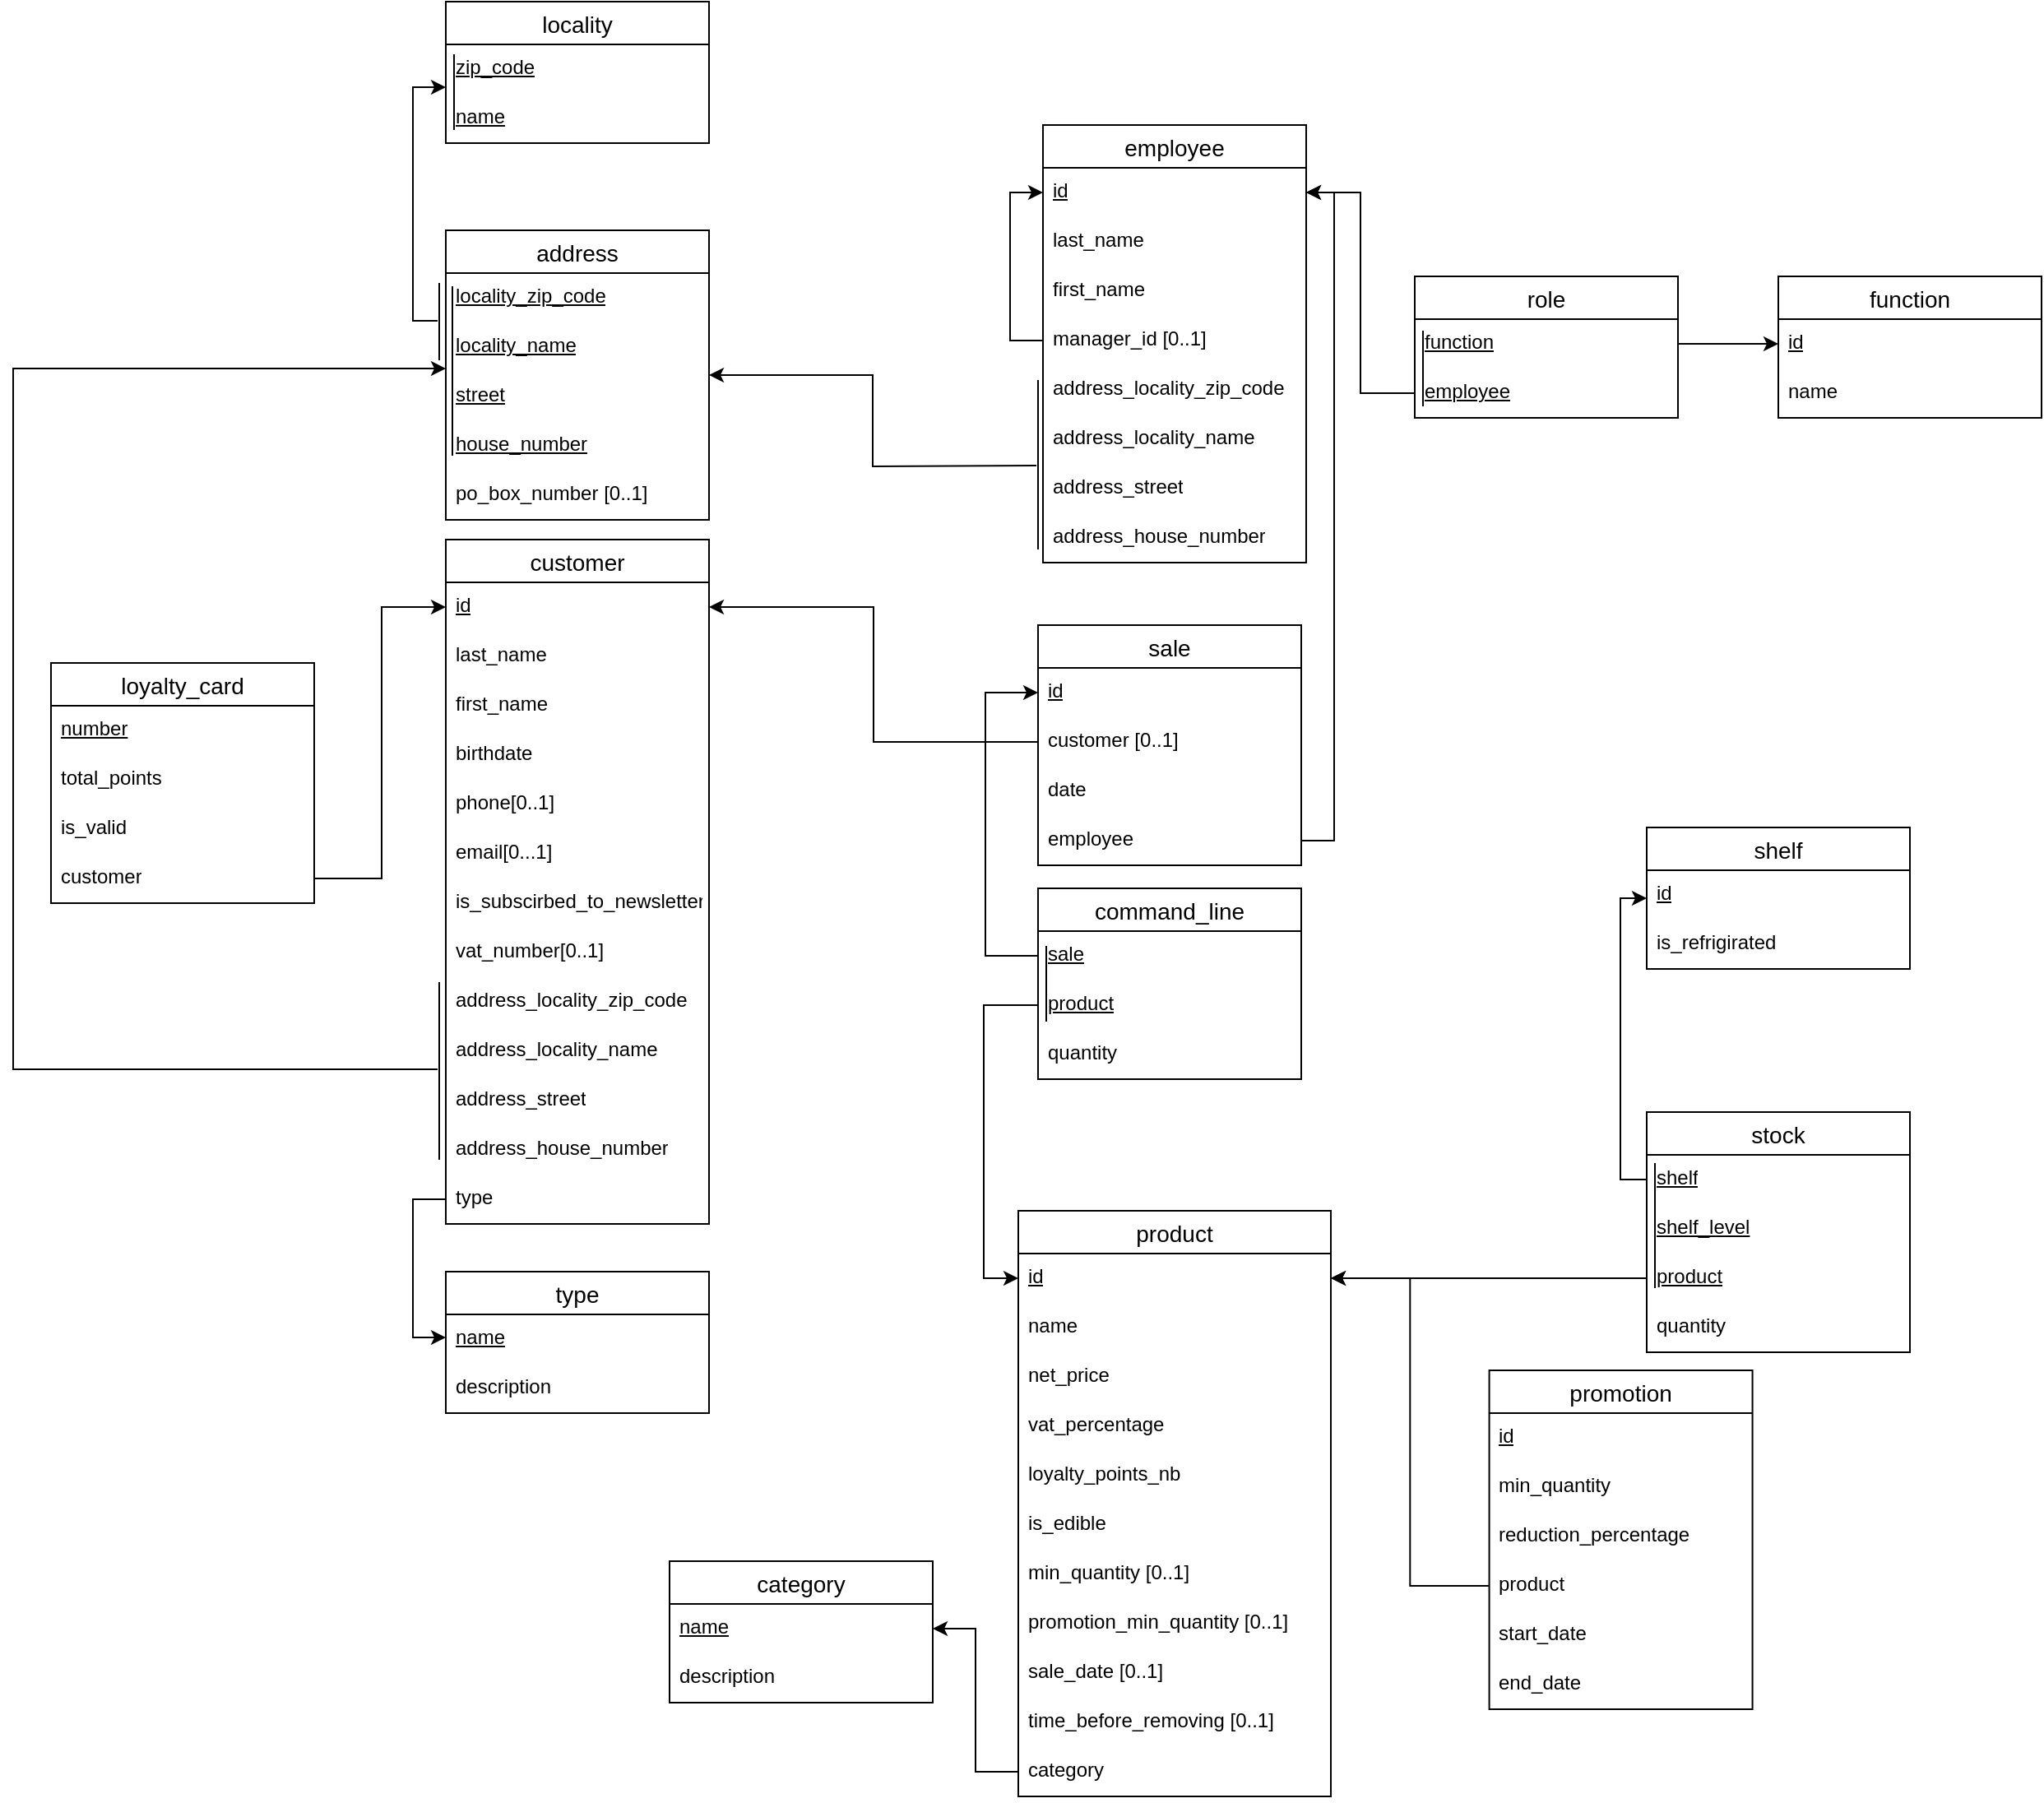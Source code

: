 <mxfile version="22.1.22" type="embed">
  <diagram name="Page-1" id="VmEbvkP-QN8DwU61iT8K">
    <mxGraphModel dx="3982" dy="1072" grid="0" gridSize="10" guides="1" tooltips="1" connect="1" arrows="1" fold="1" page="1" pageScale="1" pageWidth="827" pageHeight="1169" math="0" shadow="0">
      <root>
        <mxCell id="0" />
        <mxCell id="1" parent="0" />
        <mxCell id="N-J-DAa_A-AP2fqu147I-2" value="employee" style="swimlane;fontStyle=0;childLayout=stackLayout;horizontal=1;startSize=26;horizontalStack=0;resizeParent=1;resizeParentMax=0;resizeLast=0;collapsible=1;marginBottom=0;align=center;fontSize=14;" parent="1" vertex="1">
          <mxGeometry x="-627" y="135" width="160" height="266" as="geometry" />
        </mxCell>
        <mxCell id="N-J-DAa_A-AP2fqu147I-3" value="&lt;u&gt;id&lt;/u&gt;" style="text;strokeColor=none;fillColor=none;spacingLeft=4;spacingRight=4;overflow=hidden;rotatable=0;points=[[0,0.5],[1,0.5]];portConstraint=eastwest;fontSize=12;whiteSpace=wrap;html=1;" parent="N-J-DAa_A-AP2fqu147I-2" vertex="1">
          <mxGeometry y="26" width="160" height="30" as="geometry" />
        </mxCell>
        <mxCell id="N-J-DAa_A-AP2fqu147I-4" value="last_name" style="text;strokeColor=none;fillColor=none;spacingLeft=4;spacingRight=4;overflow=hidden;rotatable=0;points=[[0,0.5],[1,0.5]];portConstraint=eastwest;fontSize=12;whiteSpace=wrap;html=1;" parent="N-J-DAa_A-AP2fqu147I-2" vertex="1">
          <mxGeometry y="56" width="160" height="30" as="geometry" />
        </mxCell>
        <mxCell id="N-J-DAa_A-AP2fqu147I-5" value="first_name" style="text;strokeColor=none;fillColor=none;spacingLeft=4;spacingRight=4;overflow=hidden;rotatable=0;points=[[0,0.5],[1,0.5]];portConstraint=eastwest;fontSize=12;whiteSpace=wrap;html=1;" parent="N-J-DAa_A-AP2fqu147I-2" vertex="1">
          <mxGeometry y="86" width="160" height="30" as="geometry" />
        </mxCell>
        <mxCell id="N-J-DAa_A-AP2fqu147I-118" style="edgeStyle=orthogonalEdgeStyle;rounded=0;orthogonalLoop=1;jettySize=auto;html=1;" parent="N-J-DAa_A-AP2fqu147I-2" source="N-J-DAa_A-AP2fqu147I-116" target="N-J-DAa_A-AP2fqu147I-3" edge="1">
          <mxGeometry relative="1" as="geometry">
            <Array as="points">
              <mxPoint x="-20" y="131" />
              <mxPoint x="-20" y="41" />
            </Array>
          </mxGeometry>
        </mxCell>
        <mxCell id="N-J-DAa_A-AP2fqu147I-116" value="manager_id [0..1]" style="text;strokeColor=none;fillColor=none;spacingLeft=4;spacingRight=4;overflow=hidden;rotatable=0;points=[[0,0.5],[1,0.5]];portConstraint=eastwest;fontSize=12;whiteSpace=wrap;html=1;" parent="N-J-DAa_A-AP2fqu147I-2" vertex="1">
          <mxGeometry y="116" width="160" height="30" as="geometry" />
        </mxCell>
        <mxCell id="N-J-DAa_A-AP2fqu147I-119" value="address_locality_zip_code" style="text;strokeColor=none;fillColor=none;spacingLeft=4;spacingRight=4;overflow=hidden;rotatable=0;points=[[0,0.5],[1,0.5]];portConstraint=eastwest;fontSize=12;whiteSpace=wrap;html=1;" parent="N-J-DAa_A-AP2fqu147I-2" vertex="1">
          <mxGeometry y="146" width="160" height="30" as="geometry" />
        </mxCell>
        <mxCell id="gvnIEQPBdhFBNc5URnqO-1" value="address_locality_name" style="text;strokeColor=none;fillColor=none;spacingLeft=4;spacingRight=4;overflow=hidden;rotatable=0;points=[[0,0.5],[1,0.5]];portConstraint=eastwest;fontSize=12;whiteSpace=wrap;html=1;" parent="N-J-DAa_A-AP2fqu147I-2" vertex="1">
          <mxGeometry y="176" width="160" height="30" as="geometry" />
        </mxCell>
        <mxCell id="gvnIEQPBdhFBNc5URnqO-2" value="address_street" style="text;strokeColor=none;fillColor=none;spacingLeft=4;spacingRight=4;overflow=hidden;rotatable=0;points=[[0,0.5],[1,0.5]];portConstraint=eastwest;fontSize=12;whiteSpace=wrap;html=1;" parent="N-J-DAa_A-AP2fqu147I-2" vertex="1">
          <mxGeometry y="206" width="160" height="30" as="geometry" />
        </mxCell>
        <mxCell id="gvnIEQPBdhFBNc5URnqO-3" value="address_house_number" style="text;strokeColor=none;fillColor=none;spacingLeft=4;spacingRight=4;overflow=hidden;rotatable=0;points=[[0,0.5],[1,0.5]];portConstraint=eastwest;fontSize=12;whiteSpace=wrap;html=1;" parent="N-J-DAa_A-AP2fqu147I-2" vertex="1">
          <mxGeometry y="236" width="160" height="30" as="geometry" />
        </mxCell>
        <mxCell id="N-J-DAa_A-AP2fqu147I-10" value="address" style="swimlane;fontStyle=0;childLayout=stackLayout;horizontal=1;startSize=26;horizontalStack=0;resizeParent=1;resizeParentMax=0;resizeLast=0;collapsible=1;marginBottom=0;align=center;fontSize=14;" parent="1" vertex="1">
          <mxGeometry x="-990" y="199" width="160" height="176" as="geometry" />
        </mxCell>
        <mxCell id="N-J-DAa_A-AP2fqu147I-11" value="locality_zip_code" style="text;strokeColor=none;fillColor=none;spacingLeft=4;spacingRight=4;overflow=hidden;rotatable=0;points=[[0,0.5],[1,0.5]];portConstraint=eastwest;fontSize=12;whiteSpace=wrap;html=1;fontStyle=4" parent="N-J-DAa_A-AP2fqu147I-10" vertex="1">
          <mxGeometry y="26" width="160" height="30" as="geometry" />
        </mxCell>
        <mxCell id="r1AP5iNDCpU7fxPsClT5-1" value="locality_name" style="text;strokeColor=none;fillColor=none;spacingLeft=4;spacingRight=4;overflow=hidden;rotatable=0;points=[[0,0.5],[1,0.5]];portConstraint=eastwest;fontSize=12;whiteSpace=wrap;html=1;fontStyle=4" parent="N-J-DAa_A-AP2fqu147I-10" vertex="1">
          <mxGeometry y="56" width="160" height="30" as="geometry" />
        </mxCell>
        <mxCell id="N-J-DAa_A-AP2fqu147I-86" value="street" style="text;strokeColor=none;fillColor=none;spacingLeft=4;spacingRight=4;overflow=hidden;rotatable=0;points=[[0,0.5],[1,0.5]];portConstraint=eastwest;fontSize=12;whiteSpace=wrap;html=1;fontStyle=4" parent="N-J-DAa_A-AP2fqu147I-10" vertex="1">
          <mxGeometry y="86" width="160" height="30" as="geometry" />
        </mxCell>
        <mxCell id="N-J-DAa_A-AP2fqu147I-88" value="" style="endArrow=none;html=1;rounded=0;" parent="N-J-DAa_A-AP2fqu147I-10" edge="1">
          <mxGeometry width="50" height="50" relative="1" as="geometry">
            <mxPoint x="4" y="137" as="sourcePoint" />
            <mxPoint x="4" y="34" as="targetPoint" />
          </mxGeometry>
        </mxCell>
        <mxCell id="N-J-DAa_A-AP2fqu147I-12" value="house_number" style="text;strokeColor=none;fillColor=none;spacingLeft=4;spacingRight=4;overflow=hidden;rotatable=0;points=[[0,0.5],[1,0.5]];portConstraint=eastwest;fontSize=12;whiteSpace=wrap;html=1;fontStyle=4" parent="N-J-DAa_A-AP2fqu147I-10" vertex="1">
          <mxGeometry y="116" width="160" height="30" as="geometry" />
        </mxCell>
        <mxCell id="N-J-DAa_A-AP2fqu147I-13" value="po_box_number [0..1]" style="text;strokeColor=none;fillColor=none;spacingLeft=4;spacingRight=4;overflow=hidden;rotatable=0;points=[[0,0.5],[1,0.5]];portConstraint=eastwest;fontSize=12;whiteSpace=wrap;html=1;" parent="N-J-DAa_A-AP2fqu147I-10" vertex="1">
          <mxGeometry y="146" width="160" height="30" as="geometry" />
        </mxCell>
        <mxCell id="N-J-DAa_A-AP2fqu147I-14" value="locality" style="swimlane;fontStyle=0;childLayout=stackLayout;horizontal=1;startSize=26;horizontalStack=0;resizeParent=1;resizeParentMax=0;resizeLast=0;collapsible=1;marginBottom=0;align=center;fontSize=14;" parent="1" vertex="1">
          <mxGeometry x="-990" y="60" width="160" height="86" as="geometry" />
        </mxCell>
        <mxCell id="N-J-DAa_A-AP2fqu147I-15" value="zip_code" style="text;strokeColor=none;fillColor=none;spacingLeft=4;spacingRight=4;overflow=hidden;rotatable=0;points=[[0,0.5],[1,0.5]];portConstraint=eastwest;fontSize=12;whiteSpace=wrap;html=1;fontStyle=4" parent="N-J-DAa_A-AP2fqu147I-14" vertex="1">
          <mxGeometry y="26" width="160" height="30" as="geometry" />
        </mxCell>
        <mxCell id="N-J-DAa_A-AP2fqu147I-16" value="" style="endArrow=none;html=1;rounded=0;" parent="N-J-DAa_A-AP2fqu147I-14" edge="1">
          <mxGeometry width="50" height="50" relative="1" as="geometry">
            <mxPoint x="5" y="78" as="sourcePoint" />
            <mxPoint x="5" y="32" as="targetPoint" />
          </mxGeometry>
        </mxCell>
        <mxCell id="N-J-DAa_A-AP2fqu147I-17" value="name" style="text;strokeColor=none;fillColor=none;spacingLeft=4;spacingRight=4;overflow=hidden;rotatable=0;points=[[0,0.5],[1,0.5]];portConstraint=eastwest;fontSize=12;whiteSpace=wrap;html=1;fontStyle=4" parent="N-J-DAa_A-AP2fqu147I-14" vertex="1">
          <mxGeometry y="56" width="160" height="30" as="geometry" />
        </mxCell>
        <mxCell id="N-J-DAa_A-AP2fqu147I-22" value="customer" style="swimlane;fontStyle=0;childLayout=stackLayout;horizontal=1;startSize=26;horizontalStack=0;resizeParent=1;resizeParentMax=0;resizeLast=0;collapsible=1;marginBottom=0;align=center;fontSize=14;" parent="1" vertex="1">
          <mxGeometry x="-990" y="387" width="160" height="416" as="geometry" />
        </mxCell>
        <mxCell id="N-J-DAa_A-AP2fqu147I-23" value="&lt;u&gt;id&lt;/u&gt;" style="text;strokeColor=none;fillColor=none;spacingLeft=4;spacingRight=4;overflow=hidden;rotatable=0;points=[[0,0.5],[1,0.5]];portConstraint=eastwest;fontSize=12;whiteSpace=wrap;html=1;" parent="N-J-DAa_A-AP2fqu147I-22" vertex="1">
          <mxGeometry y="26" width="160" height="30" as="geometry" />
        </mxCell>
        <mxCell id="N-J-DAa_A-AP2fqu147I-24" value="last_name" style="text;strokeColor=none;fillColor=none;spacingLeft=4;spacingRight=4;overflow=hidden;rotatable=0;points=[[0,0.5],[1,0.5]];portConstraint=eastwest;fontSize=12;whiteSpace=wrap;html=1;" parent="N-J-DAa_A-AP2fqu147I-22" vertex="1">
          <mxGeometry y="56" width="160" height="30" as="geometry" />
        </mxCell>
        <mxCell id="N-J-DAa_A-AP2fqu147I-25" value="first_name" style="text;strokeColor=none;fillColor=none;spacingLeft=4;spacingRight=4;overflow=hidden;rotatable=0;points=[[0,0.5],[1,0.5]];portConstraint=eastwest;fontSize=12;whiteSpace=wrap;html=1;" parent="N-J-DAa_A-AP2fqu147I-22" vertex="1">
          <mxGeometry y="86" width="160" height="30" as="geometry" />
        </mxCell>
        <mxCell id="N-J-DAa_A-AP2fqu147I-26" value="birthdate" style="text;strokeColor=none;fillColor=none;spacingLeft=4;spacingRight=4;overflow=hidden;rotatable=0;points=[[0,0.5],[1,0.5]];portConstraint=eastwest;fontSize=12;whiteSpace=wrap;html=1;" parent="N-J-DAa_A-AP2fqu147I-22" vertex="1">
          <mxGeometry y="116" width="160" height="30" as="geometry" />
        </mxCell>
        <mxCell id="N-J-DAa_A-AP2fqu147I-27" value="phone[0..1]" style="text;strokeColor=none;fillColor=none;spacingLeft=4;spacingRight=4;overflow=hidden;rotatable=0;points=[[0,0.5],[1,0.5]];portConstraint=eastwest;fontSize=12;whiteSpace=wrap;html=1;" parent="N-J-DAa_A-AP2fqu147I-22" vertex="1">
          <mxGeometry y="146" width="160" height="30" as="geometry" />
        </mxCell>
        <mxCell id="N-J-DAa_A-AP2fqu147I-28" value="email[0...1]" style="text;strokeColor=none;fillColor=none;spacingLeft=4;spacingRight=4;overflow=hidden;rotatable=0;points=[[0,0.5],[1,0.5]];portConstraint=eastwest;fontSize=12;whiteSpace=wrap;html=1;" parent="N-J-DAa_A-AP2fqu147I-22" vertex="1">
          <mxGeometry y="176" width="160" height="30" as="geometry" />
        </mxCell>
        <mxCell id="N-J-DAa_A-AP2fqu147I-29" value="is_subscirbed_to_newsletter" style="text;strokeColor=none;fillColor=none;spacingLeft=4;spacingRight=4;overflow=hidden;rotatable=0;points=[[0,0.5],[1,0.5]];portConstraint=eastwest;fontSize=12;whiteSpace=wrap;html=1;" parent="N-J-DAa_A-AP2fqu147I-22" vertex="1">
          <mxGeometry y="206" width="160" height="30" as="geometry" />
        </mxCell>
        <mxCell id="N-J-DAa_A-AP2fqu147I-30" value="vat_number[0..1]" style="text;strokeColor=none;fillColor=none;spacingLeft=4;spacingRight=4;overflow=hidden;rotatable=0;points=[[0,0.5],[1,0.5]];portConstraint=eastwest;fontSize=12;whiteSpace=wrap;html=1;" parent="N-J-DAa_A-AP2fqu147I-22" vertex="1">
          <mxGeometry y="236" width="160" height="30" as="geometry" />
        </mxCell>
        <mxCell id="N-J-DAa_A-AP2fqu147I-95" value="address_locality_zip_code" style="text;strokeColor=none;fillColor=none;spacingLeft=4;spacingRight=4;overflow=hidden;rotatable=0;points=[[0,0.5],[1,0.5]];portConstraint=eastwest;fontSize=12;whiteSpace=wrap;html=1;" parent="N-J-DAa_A-AP2fqu147I-22" vertex="1">
          <mxGeometry y="266" width="160" height="30" as="geometry" />
        </mxCell>
        <mxCell id="r1AP5iNDCpU7fxPsClT5-3" value="address_locality_name" style="text;strokeColor=none;fillColor=none;spacingLeft=4;spacingRight=4;overflow=hidden;rotatable=0;points=[[0,0.5],[1,0.5]];portConstraint=eastwest;fontSize=12;whiteSpace=wrap;html=1;" parent="N-J-DAa_A-AP2fqu147I-22" vertex="1">
          <mxGeometry y="296" width="160" height="30" as="geometry" />
        </mxCell>
        <mxCell id="r1AP5iNDCpU7fxPsClT5-4" value="address_street" style="text;strokeColor=none;fillColor=none;spacingLeft=4;spacingRight=4;overflow=hidden;rotatable=0;points=[[0,0.5],[1,0.5]];portConstraint=eastwest;fontSize=12;whiteSpace=wrap;html=1;" parent="N-J-DAa_A-AP2fqu147I-22" vertex="1">
          <mxGeometry y="326" width="160" height="30" as="geometry" />
        </mxCell>
        <mxCell id="r1AP5iNDCpU7fxPsClT5-5" value="address_house_number" style="text;strokeColor=none;fillColor=none;spacingLeft=4;spacingRight=4;overflow=hidden;rotatable=0;points=[[0,0.5],[1,0.5]];portConstraint=eastwest;fontSize=12;whiteSpace=wrap;html=1;" parent="N-J-DAa_A-AP2fqu147I-22" vertex="1">
          <mxGeometry y="356" width="160" height="30" as="geometry" />
        </mxCell>
        <mxCell id="N-J-DAa_A-AP2fqu147I-97" value="type" style="text;strokeColor=none;fillColor=none;spacingLeft=4;spacingRight=4;overflow=hidden;rotatable=0;points=[[0,0.5],[1,0.5]];portConstraint=eastwest;fontSize=12;whiteSpace=wrap;html=1;" parent="N-J-DAa_A-AP2fqu147I-22" vertex="1">
          <mxGeometry y="386" width="160" height="30" as="geometry" />
        </mxCell>
        <mxCell id="N-J-DAa_A-AP2fqu147I-33" value="product" style="swimlane;fontStyle=0;childLayout=stackLayout;horizontal=1;startSize=26;horizontalStack=0;resizeParent=1;resizeParentMax=0;resizeLast=0;collapsible=1;marginBottom=0;align=center;fontSize=14;" parent="1" vertex="1">
          <mxGeometry x="-642" y="795" width="190" height="356" as="geometry" />
        </mxCell>
        <mxCell id="N-J-DAa_A-AP2fqu147I-34" value="&lt;u&gt;id&lt;/u&gt;" style="text;strokeColor=none;fillColor=none;spacingLeft=4;spacingRight=4;overflow=hidden;rotatable=0;points=[[0,0.5],[1,0.5]];portConstraint=eastwest;fontSize=12;whiteSpace=wrap;html=1;" parent="N-J-DAa_A-AP2fqu147I-33" vertex="1">
          <mxGeometry y="26" width="190" height="30" as="geometry" />
        </mxCell>
        <mxCell id="N-J-DAa_A-AP2fqu147I-35" value="name" style="text;strokeColor=none;fillColor=none;spacingLeft=4;spacingRight=4;overflow=hidden;rotatable=0;points=[[0,0.5],[1,0.5]];portConstraint=eastwest;fontSize=12;whiteSpace=wrap;html=1;" parent="N-J-DAa_A-AP2fqu147I-33" vertex="1">
          <mxGeometry y="56" width="190" height="30" as="geometry" />
        </mxCell>
        <mxCell id="N-J-DAa_A-AP2fqu147I-36" value="net_price" style="text;strokeColor=none;fillColor=none;spacingLeft=4;spacingRight=4;overflow=hidden;rotatable=0;points=[[0,0.5],[1,0.5]];portConstraint=eastwest;fontSize=12;whiteSpace=wrap;html=1;" parent="N-J-DAa_A-AP2fqu147I-33" vertex="1">
          <mxGeometry y="86" width="190" height="30" as="geometry" />
        </mxCell>
        <mxCell id="N-J-DAa_A-AP2fqu147I-37" value="vat_percentage" style="text;strokeColor=none;fillColor=none;spacingLeft=4;spacingRight=4;overflow=hidden;rotatable=0;points=[[0,0.5],[1,0.5]];portConstraint=eastwest;fontSize=12;whiteSpace=wrap;html=1;" parent="N-J-DAa_A-AP2fqu147I-33" vertex="1">
          <mxGeometry y="116" width="190" height="30" as="geometry" />
        </mxCell>
        <mxCell id="N-J-DAa_A-AP2fqu147I-38" value="loyalty_points_nb" style="text;strokeColor=none;fillColor=none;spacingLeft=4;spacingRight=4;overflow=hidden;rotatable=0;points=[[0,0.5],[1,0.5]];portConstraint=eastwest;fontSize=12;whiteSpace=wrap;html=1;" parent="N-J-DAa_A-AP2fqu147I-33" vertex="1">
          <mxGeometry y="146" width="190" height="30" as="geometry" />
        </mxCell>
        <mxCell id="N-J-DAa_A-AP2fqu147I-39" value="is_edible" style="text;strokeColor=none;fillColor=none;spacingLeft=4;spacingRight=4;overflow=hidden;rotatable=0;points=[[0,0.5],[1,0.5]];portConstraint=eastwest;fontSize=12;whiteSpace=wrap;html=1;" parent="N-J-DAa_A-AP2fqu147I-33" vertex="1">
          <mxGeometry y="176" width="190" height="30" as="geometry" />
        </mxCell>
        <mxCell id="N-J-DAa_A-AP2fqu147I-40" value="min_quantity [0..1]" style="text;strokeColor=none;fillColor=none;spacingLeft=4;spacingRight=4;overflow=hidden;rotatable=0;points=[[0,0.5],[1,0.5]];portConstraint=eastwest;fontSize=12;whiteSpace=wrap;html=1;" parent="N-J-DAa_A-AP2fqu147I-33" vertex="1">
          <mxGeometry y="206" width="190" height="30" as="geometry" />
        </mxCell>
        <mxCell id="N-J-DAa_A-AP2fqu147I-41" value="promotion_min_quantity [0..1]" style="text;strokeColor=none;fillColor=none;spacingLeft=4;spacingRight=4;overflow=hidden;rotatable=0;points=[[0,0.5],[1,0.5]];portConstraint=eastwest;fontSize=12;whiteSpace=wrap;html=1;" parent="N-J-DAa_A-AP2fqu147I-33" vertex="1">
          <mxGeometry y="236" width="190" height="30" as="geometry" />
        </mxCell>
        <mxCell id="N-J-DAa_A-AP2fqu147I-42" value="sale_date [0..1]" style="text;strokeColor=none;fillColor=none;spacingLeft=4;spacingRight=4;overflow=hidden;rotatable=0;points=[[0,0.5],[1,0.5]];portConstraint=eastwest;fontSize=12;whiteSpace=wrap;html=1;" parent="N-J-DAa_A-AP2fqu147I-33" vertex="1">
          <mxGeometry y="266" width="190" height="30" as="geometry" />
        </mxCell>
        <mxCell id="N-J-DAa_A-AP2fqu147I-43" value="time_before_removing [0..1]" style="text;strokeColor=none;fillColor=none;spacingLeft=4;spacingRight=4;overflow=hidden;rotatable=0;points=[[0,0.5],[1,0.5]];portConstraint=eastwest;fontSize=12;whiteSpace=wrap;html=1;" parent="N-J-DAa_A-AP2fqu147I-33" vertex="1">
          <mxGeometry y="296" width="190" height="30" as="geometry" />
        </mxCell>
        <mxCell id="N-J-DAa_A-AP2fqu147I-108" value="category" style="text;strokeColor=none;fillColor=none;spacingLeft=4;spacingRight=4;overflow=hidden;rotatable=0;points=[[0,0.5],[1,0.5]];portConstraint=eastwest;fontSize=12;whiteSpace=wrap;html=1;" parent="N-J-DAa_A-AP2fqu147I-33" vertex="1">
          <mxGeometry y="326" width="190" height="30" as="geometry" />
        </mxCell>
        <mxCell id="N-J-DAa_A-AP2fqu147I-45" value="shelf" style="swimlane;fontStyle=0;childLayout=stackLayout;horizontal=1;startSize=26;horizontalStack=0;resizeParent=1;resizeParentMax=0;resizeLast=0;collapsible=1;marginBottom=0;align=center;fontSize=14;" parent="1" vertex="1">
          <mxGeometry x="-260" y="562" width="160" height="86" as="geometry" />
        </mxCell>
        <mxCell id="N-J-DAa_A-AP2fqu147I-46" value="id" style="text;strokeColor=none;fillColor=none;spacingLeft=4;spacingRight=4;overflow=hidden;rotatable=0;points=[[0,0.5],[1,0.5]];portConstraint=eastwest;fontSize=12;whiteSpace=wrap;html=1;fontStyle=4" parent="N-J-DAa_A-AP2fqu147I-45" vertex="1">
          <mxGeometry y="26" width="160" height="30" as="geometry" />
        </mxCell>
        <mxCell id="N-J-DAa_A-AP2fqu147I-49" value="is_refrigirated" style="text;strokeColor=none;fillColor=none;spacingLeft=4;spacingRight=4;overflow=hidden;rotatable=0;points=[[0,0.5],[1,0.5]];portConstraint=eastwest;fontSize=12;whiteSpace=wrap;html=1;fontStyle=0" parent="N-J-DAa_A-AP2fqu147I-45" vertex="1">
          <mxGeometry y="56" width="160" height="30" as="geometry" />
        </mxCell>
        <mxCell id="N-J-DAa_A-AP2fqu147I-52" value="promotion" style="swimlane;fontStyle=0;childLayout=stackLayout;horizontal=1;startSize=26;horizontalStack=0;resizeParent=1;resizeParentMax=0;resizeLast=0;collapsible=1;marginBottom=0;align=center;fontSize=14;" parent="1" vertex="1">
          <mxGeometry x="-355.71" y="892" width="160" height="206" as="geometry" />
        </mxCell>
        <mxCell id="-5anXCAlvIK_mBKlHGCi-1" value="id" style="text;strokeColor=none;fillColor=none;spacingLeft=4;spacingRight=4;overflow=hidden;rotatable=0;points=[[0,0.5],[1,0.5]];portConstraint=eastwest;fontSize=12;whiteSpace=wrap;html=1;fontStyle=4" parent="N-J-DAa_A-AP2fqu147I-52" vertex="1">
          <mxGeometry y="26" width="160" height="30" as="geometry" />
        </mxCell>
        <mxCell id="N-J-DAa_A-AP2fqu147I-53" value="min_quantity" style="text;strokeColor=none;fillColor=none;spacingLeft=4;spacingRight=4;overflow=hidden;rotatable=0;points=[[0,0.5],[1,0.5]];portConstraint=eastwest;fontSize=12;whiteSpace=wrap;html=1;fontStyle=0" parent="N-J-DAa_A-AP2fqu147I-52" vertex="1">
          <mxGeometry y="56" width="160" height="30" as="geometry" />
        </mxCell>
        <mxCell id="N-J-DAa_A-AP2fqu147I-54" value="reduction_percentage" style="text;strokeColor=none;fillColor=none;spacingLeft=4;spacingRight=4;overflow=hidden;rotatable=0;points=[[0,0.5],[1,0.5]];portConstraint=eastwest;fontSize=12;whiteSpace=wrap;html=1;fontStyle=0" parent="N-J-DAa_A-AP2fqu147I-52" vertex="1">
          <mxGeometry y="86" width="160" height="30" as="geometry" />
        </mxCell>
        <mxCell id="N-J-DAa_A-AP2fqu147I-105" value="product" style="text;strokeColor=none;fillColor=none;spacingLeft=4;spacingRight=4;overflow=hidden;rotatable=0;points=[[0,0.5],[1,0.5]];portConstraint=eastwest;fontSize=12;whiteSpace=wrap;html=1;fontStyle=0" parent="N-J-DAa_A-AP2fqu147I-52" vertex="1">
          <mxGeometry y="116" width="160" height="30" as="geometry" />
        </mxCell>
        <mxCell id="N-J-DAa_A-AP2fqu147I-55" value="start_date" style="text;strokeColor=none;fillColor=none;spacingLeft=4;spacingRight=4;overflow=hidden;rotatable=0;points=[[0,0.5],[1,0.5]];portConstraint=eastwest;fontSize=12;whiteSpace=wrap;html=1;fontStyle=0" parent="N-J-DAa_A-AP2fqu147I-52" vertex="1">
          <mxGeometry y="146" width="160" height="30" as="geometry" />
        </mxCell>
        <mxCell id="N-J-DAa_A-AP2fqu147I-56" value="end_date" style="text;strokeColor=none;fillColor=none;spacingLeft=4;spacingRight=4;overflow=hidden;rotatable=0;points=[[0,0.5],[1,0.5]];portConstraint=eastwest;fontSize=12;whiteSpace=wrap;html=1;fontStyle=0" parent="N-J-DAa_A-AP2fqu147I-52" vertex="1">
          <mxGeometry y="176" width="160" height="30" as="geometry" />
        </mxCell>
        <mxCell id="N-J-DAa_A-AP2fqu147I-57" value="stock" style="swimlane;fontStyle=0;childLayout=stackLayout;horizontal=1;startSize=26;horizontalStack=0;resizeParent=1;resizeParentMax=0;resizeLast=0;collapsible=1;marginBottom=0;align=center;fontSize=14;" parent="1" vertex="1">
          <mxGeometry x="-260" y="735" width="160" height="146" as="geometry" />
        </mxCell>
        <mxCell id="N-J-DAa_A-AP2fqu147I-99" value="shelf" style="text;strokeColor=none;fillColor=none;spacingLeft=4;spacingRight=4;overflow=hidden;rotatable=0;points=[[0,0.5],[1,0.5]];portConstraint=eastwest;fontSize=12;whiteSpace=wrap;html=1;fontStyle=4" parent="N-J-DAa_A-AP2fqu147I-57" vertex="1">
          <mxGeometry y="26" width="160" height="30" as="geometry" />
        </mxCell>
        <mxCell id="r1AP5iNDCpU7fxPsClT5-14" value="" style="endArrow=none;html=1;rounded=0;" parent="N-J-DAa_A-AP2fqu147I-57" edge="1">
          <mxGeometry width="50" height="50" relative="1" as="geometry">
            <mxPoint x="5" y="107" as="sourcePoint" />
            <mxPoint x="5" y="31" as="targetPoint" />
          </mxGeometry>
        </mxCell>
        <mxCell id="r1AP5iNDCpU7fxPsClT5-7" value="shelf_level" style="text;strokeColor=none;fillColor=none;spacingLeft=4;spacingRight=4;overflow=hidden;rotatable=0;points=[[0,0.5],[1,0.5]];portConstraint=eastwest;fontSize=12;whiteSpace=wrap;html=1;fontStyle=4" parent="N-J-DAa_A-AP2fqu147I-57" vertex="1">
          <mxGeometry y="56" width="160" height="30" as="geometry" />
        </mxCell>
        <mxCell id="N-J-DAa_A-AP2fqu147I-100" value="product" style="text;strokeColor=none;fillColor=none;spacingLeft=4;spacingRight=4;overflow=hidden;rotatable=0;points=[[0,0.5],[1,0.5]];portConstraint=eastwest;fontSize=12;whiteSpace=wrap;html=1;fontStyle=4" parent="N-J-DAa_A-AP2fqu147I-57" vertex="1">
          <mxGeometry y="86" width="160" height="30" as="geometry" />
        </mxCell>
        <mxCell id="N-J-DAa_A-AP2fqu147I-58" value="quantity" style="text;strokeColor=none;fillColor=none;spacingLeft=4;spacingRight=4;overflow=hidden;rotatable=0;points=[[0,0.5],[1,0.5]];portConstraint=eastwest;fontSize=12;whiteSpace=wrap;html=1;" parent="N-J-DAa_A-AP2fqu147I-57" vertex="1">
          <mxGeometry y="116" width="160" height="30" as="geometry" />
        </mxCell>
        <mxCell id="N-J-DAa_A-AP2fqu147I-62" value="loyalty_card" style="swimlane;fontStyle=0;childLayout=stackLayout;horizontal=1;startSize=26;horizontalStack=0;resizeParent=1;resizeParentMax=0;resizeLast=0;collapsible=1;marginBottom=0;align=center;fontSize=14;" parent="1" vertex="1">
          <mxGeometry x="-1230" y="462" width="160" height="146" as="geometry" />
        </mxCell>
        <mxCell id="N-J-DAa_A-AP2fqu147I-63" value="number" style="text;strokeColor=none;fillColor=none;spacingLeft=4;spacingRight=4;overflow=hidden;rotatable=0;points=[[0,0.5],[1,0.5]];portConstraint=eastwest;fontSize=12;whiteSpace=wrap;html=1;fontStyle=4" parent="N-J-DAa_A-AP2fqu147I-62" vertex="1">
          <mxGeometry y="26" width="160" height="30" as="geometry" />
        </mxCell>
        <mxCell id="N-J-DAa_A-AP2fqu147I-64" value="total_points" style="text;strokeColor=none;fillColor=none;spacingLeft=4;spacingRight=4;overflow=hidden;rotatable=0;points=[[0,0.5],[1,0.5]];portConstraint=eastwest;fontSize=12;whiteSpace=wrap;html=1;" parent="N-J-DAa_A-AP2fqu147I-62" vertex="1">
          <mxGeometry y="56" width="160" height="30" as="geometry" />
        </mxCell>
        <mxCell id="N-J-DAa_A-AP2fqu147I-65" value="is_valid" style="text;strokeColor=none;fillColor=none;spacingLeft=4;spacingRight=4;overflow=hidden;rotatable=0;points=[[0,0.5],[1,0.5]];portConstraint=eastwest;fontSize=12;whiteSpace=wrap;html=1;" parent="N-J-DAa_A-AP2fqu147I-62" vertex="1">
          <mxGeometry y="86" width="160" height="30" as="geometry" />
        </mxCell>
        <mxCell id="N-J-DAa_A-AP2fqu147I-93" value="customer" style="text;strokeColor=none;fillColor=none;spacingLeft=4;spacingRight=4;overflow=hidden;rotatable=0;points=[[0,0.5],[1,0.5]];portConstraint=eastwest;fontSize=12;whiteSpace=wrap;html=1;" parent="N-J-DAa_A-AP2fqu147I-62" vertex="1">
          <mxGeometry y="116" width="160" height="30" as="geometry" />
        </mxCell>
        <mxCell id="N-J-DAa_A-AP2fqu147I-66" value="function" style="swimlane;fontStyle=0;childLayout=stackLayout;horizontal=1;startSize=26;horizontalStack=0;resizeParent=1;resizeParentMax=0;resizeLast=0;collapsible=1;marginBottom=0;align=center;fontSize=14;" parent="1" vertex="1">
          <mxGeometry x="-180" y="227" width="160" height="86" as="geometry" />
        </mxCell>
        <mxCell id="N-J-DAa_A-AP2fqu147I-67" value="&lt;u&gt;id&lt;/u&gt;" style="text;strokeColor=none;fillColor=none;spacingLeft=4;spacingRight=4;overflow=hidden;rotatable=0;points=[[0,0.5],[1,0.5]];portConstraint=eastwest;fontSize=12;whiteSpace=wrap;html=1;" parent="N-J-DAa_A-AP2fqu147I-66" vertex="1">
          <mxGeometry y="26" width="160" height="30" as="geometry" />
        </mxCell>
        <mxCell id="N-J-DAa_A-AP2fqu147I-68" value="name" style="text;strokeColor=none;fillColor=none;spacingLeft=4;spacingRight=4;overflow=hidden;rotatable=0;points=[[0,0.5],[1,0.5]];portConstraint=eastwest;fontSize=12;whiteSpace=wrap;html=1;" parent="N-J-DAa_A-AP2fqu147I-66" vertex="1">
          <mxGeometry y="56" width="160" height="30" as="geometry" />
        </mxCell>
        <mxCell id="N-J-DAa_A-AP2fqu147I-69" value="category" style="swimlane;fontStyle=0;childLayout=stackLayout;horizontal=1;startSize=26;horizontalStack=0;resizeParent=1;resizeParentMax=0;resizeLast=0;collapsible=1;marginBottom=0;align=center;fontSize=14;" parent="1" vertex="1">
          <mxGeometry x="-854" y="1008" width="160" height="86" as="geometry" />
        </mxCell>
        <mxCell id="N-J-DAa_A-AP2fqu147I-70" value="name" style="text;strokeColor=none;fillColor=none;spacingLeft=4;spacingRight=4;overflow=hidden;rotatable=0;points=[[0,0.5],[1,0.5]];portConstraint=eastwest;fontSize=12;whiteSpace=wrap;html=1;fontStyle=4" parent="N-J-DAa_A-AP2fqu147I-69" vertex="1">
          <mxGeometry y="26" width="160" height="30" as="geometry" />
        </mxCell>
        <mxCell id="N-J-DAa_A-AP2fqu147I-71" value="description" style="text;strokeColor=none;fillColor=none;spacingLeft=4;spacingRight=4;overflow=hidden;rotatable=0;points=[[0,0.5],[1,0.5]];portConstraint=eastwest;fontSize=12;whiteSpace=wrap;html=1;fontStyle=0" parent="N-J-DAa_A-AP2fqu147I-69" vertex="1">
          <mxGeometry y="56" width="160" height="30" as="geometry" />
        </mxCell>
        <mxCell id="N-J-DAa_A-AP2fqu147I-75" value="command_line" style="swimlane;fontStyle=0;childLayout=stackLayout;horizontal=1;startSize=26;horizontalStack=0;resizeParent=1;resizeParentMax=0;resizeLast=0;collapsible=1;marginBottom=0;align=center;fontSize=14;" parent="1" vertex="1">
          <mxGeometry x="-630" y="599" width="160" height="116" as="geometry" />
        </mxCell>
        <mxCell id="r1AP5iNDCpU7fxPsClT5-16" value="sale" style="text;strokeColor=none;fillColor=none;spacingLeft=4;spacingRight=4;overflow=hidden;rotatable=0;points=[[0,0.5],[1,0.5]];portConstraint=eastwest;fontSize=12;whiteSpace=wrap;html=1;fontStyle=4" parent="N-J-DAa_A-AP2fqu147I-75" vertex="1">
          <mxGeometry y="26" width="160" height="30" as="geometry" />
        </mxCell>
        <mxCell id="N-J-DAa_A-AP2fqu147I-128" value="" style="endArrow=none;html=1;rounded=0;" parent="N-J-DAa_A-AP2fqu147I-75" edge="1">
          <mxGeometry width="50" height="50" relative="1" as="geometry">
            <mxPoint x="5" y="81" as="sourcePoint" />
            <mxPoint x="5" y="35" as="targetPoint" />
          </mxGeometry>
        </mxCell>
        <mxCell id="N-J-DAa_A-AP2fqu147I-127" value="product" style="text;strokeColor=none;fillColor=none;spacingLeft=4;spacingRight=4;overflow=hidden;rotatable=0;points=[[0,0.5],[1,0.5]];portConstraint=eastwest;fontSize=12;whiteSpace=wrap;html=1;fontStyle=4" parent="N-J-DAa_A-AP2fqu147I-75" vertex="1">
          <mxGeometry y="56" width="160" height="30" as="geometry" />
        </mxCell>
        <mxCell id="N-J-DAa_A-AP2fqu147I-76" value="quantity" style="text;strokeColor=none;fillColor=none;spacingLeft=4;spacingRight=4;overflow=hidden;rotatable=0;points=[[0,0.5],[1,0.5]];portConstraint=eastwest;fontSize=12;whiteSpace=wrap;html=1;" parent="N-J-DAa_A-AP2fqu147I-75" vertex="1">
          <mxGeometry y="86" width="160" height="30" as="geometry" />
        </mxCell>
        <mxCell id="N-J-DAa_A-AP2fqu147I-77" value="sale" style="swimlane;fontStyle=0;childLayout=stackLayout;horizontal=1;startSize=26;horizontalStack=0;resizeParent=1;resizeParentMax=0;resizeLast=0;collapsible=1;marginBottom=0;align=center;fontSize=14;" parent="1" vertex="1">
          <mxGeometry x="-630" y="439" width="160" height="146" as="geometry" />
        </mxCell>
        <mxCell id="N-J-DAa_A-AP2fqu147I-78" value="id" style="text;strokeColor=none;fillColor=none;spacingLeft=4;spacingRight=4;overflow=hidden;rotatable=0;points=[[0,0.5],[1,0.5]];portConstraint=eastwest;fontSize=12;whiteSpace=wrap;html=1;fontStyle=4" parent="N-J-DAa_A-AP2fqu147I-77" vertex="1">
          <mxGeometry y="26" width="160" height="30" as="geometry" />
        </mxCell>
        <mxCell id="N-J-DAa_A-AP2fqu147I-79" value="customer [0..1]" style="text;strokeColor=none;fillColor=none;spacingLeft=4;spacingRight=4;overflow=hidden;rotatable=0;points=[[0,0.5],[1,0.5]];portConstraint=eastwest;fontSize=12;whiteSpace=wrap;html=1;fontStyle=0" parent="N-J-DAa_A-AP2fqu147I-77" vertex="1">
          <mxGeometry y="56" width="160" height="30" as="geometry" />
        </mxCell>
        <mxCell id="N-J-DAa_A-AP2fqu147I-121" value="date" style="text;strokeColor=none;fillColor=none;spacingLeft=4;spacingRight=4;overflow=hidden;rotatable=0;points=[[0,0.5],[1,0.5]];portConstraint=eastwest;fontSize=12;whiteSpace=wrap;html=1;fontStyle=0" parent="N-J-DAa_A-AP2fqu147I-77" vertex="1">
          <mxGeometry y="86" width="160" height="30" as="geometry" />
        </mxCell>
        <mxCell id="N-J-DAa_A-AP2fqu147I-122" value="employee" style="text;strokeColor=none;fillColor=none;spacingLeft=4;spacingRight=4;overflow=hidden;rotatable=0;points=[[0,0.5],[1,0.5]];portConstraint=eastwest;fontSize=12;whiteSpace=wrap;html=1;" parent="N-J-DAa_A-AP2fqu147I-77" vertex="1">
          <mxGeometry y="116" width="160" height="30" as="geometry" />
        </mxCell>
        <mxCell id="N-J-DAa_A-AP2fqu147I-80" value="type" style="swimlane;fontStyle=0;childLayout=stackLayout;horizontal=1;startSize=26;horizontalStack=0;resizeParent=1;resizeParentMax=0;resizeLast=0;collapsible=1;marginBottom=0;align=center;fontSize=14;" parent="1" vertex="1">
          <mxGeometry x="-990" y="832" width="160" height="86" as="geometry" />
        </mxCell>
        <mxCell id="N-J-DAa_A-AP2fqu147I-81" value="name" style="text;strokeColor=none;fillColor=none;spacingLeft=4;spacingRight=4;overflow=hidden;rotatable=0;points=[[0,0.5],[1,0.5]];portConstraint=eastwest;fontSize=12;whiteSpace=wrap;html=1;fontStyle=4" parent="N-J-DAa_A-AP2fqu147I-80" vertex="1">
          <mxGeometry y="26" width="160" height="30" as="geometry" />
        </mxCell>
        <mxCell id="N-J-DAa_A-AP2fqu147I-82" value="description" style="text;strokeColor=none;fillColor=none;spacingLeft=4;spacingRight=4;overflow=hidden;rotatable=0;points=[[0,0.5],[1,0.5]];portConstraint=eastwest;fontSize=12;whiteSpace=wrap;html=1;" parent="N-J-DAa_A-AP2fqu147I-80" vertex="1">
          <mxGeometry y="56" width="160" height="30" as="geometry" />
        </mxCell>
        <mxCell id="N-J-DAa_A-AP2fqu147I-89" style="edgeStyle=orthogonalEdgeStyle;rounded=0;orthogonalLoop=1;jettySize=auto;html=1;" parent="1" target="N-J-DAa_A-AP2fqu147I-14" edge="1">
          <mxGeometry relative="1" as="geometry">
            <Array as="points">
              <mxPoint x="-1010" y="254" />
              <mxPoint x="-1010" y="112" />
            </Array>
            <mxPoint x="-995" y="254" as="sourcePoint" />
          </mxGeometry>
        </mxCell>
        <mxCell id="N-J-DAa_A-AP2fqu147I-94" style="edgeStyle=orthogonalEdgeStyle;rounded=0;orthogonalLoop=1;jettySize=auto;html=1;" parent="1" source="N-J-DAa_A-AP2fqu147I-93" target="N-J-DAa_A-AP2fqu147I-23" edge="1">
          <mxGeometry relative="1" as="geometry">
            <Array as="points">
              <mxPoint x="-1029" y="593" />
              <mxPoint x="-1029" y="428" />
            </Array>
          </mxGeometry>
        </mxCell>
        <mxCell id="N-J-DAa_A-AP2fqu147I-96" style="edgeStyle=orthogonalEdgeStyle;rounded=0;orthogonalLoop=1;jettySize=auto;html=1;" parent="1" target="N-J-DAa_A-AP2fqu147I-10" edge="1">
          <mxGeometry relative="1" as="geometry">
            <Array as="points">
              <mxPoint x="-1253" y="709" />
              <mxPoint x="-1253" y="283" />
            </Array>
            <mxPoint x="-995" y="709" as="sourcePoint" />
          </mxGeometry>
        </mxCell>
        <mxCell id="N-J-DAa_A-AP2fqu147I-98" style="edgeStyle=orthogonalEdgeStyle;rounded=0;orthogonalLoop=1;jettySize=auto;html=1;" parent="1" source="N-J-DAa_A-AP2fqu147I-97" target="N-J-DAa_A-AP2fqu147I-81" edge="1">
          <mxGeometry relative="1" as="geometry">
            <Array as="points">
              <mxPoint x="-1010" y="788" />
              <mxPoint x="-1010" y="872" />
            </Array>
          </mxGeometry>
        </mxCell>
        <mxCell id="N-J-DAa_A-AP2fqu147I-103" style="edgeStyle=orthogonalEdgeStyle;rounded=0;orthogonalLoop=1;jettySize=auto;html=1;" parent="1" source="N-J-DAa_A-AP2fqu147I-99" target="N-J-DAa_A-AP2fqu147I-45" edge="1">
          <mxGeometry relative="1" as="geometry">
            <Array as="points">
              <mxPoint x="-276" y="776.0" />
              <mxPoint x="-276" y="605" />
            </Array>
            <mxPoint x="-265" y="792" as="sourcePoint" />
          </mxGeometry>
        </mxCell>
        <mxCell id="N-J-DAa_A-AP2fqu147I-104" style="edgeStyle=orthogonalEdgeStyle;rounded=0;orthogonalLoop=1;jettySize=auto;html=1;" parent="1" source="N-J-DAa_A-AP2fqu147I-100" target="N-J-DAa_A-AP2fqu147I-34" edge="1">
          <mxGeometry relative="1" as="geometry" />
        </mxCell>
        <mxCell id="N-J-DAa_A-AP2fqu147I-106" style="edgeStyle=orthogonalEdgeStyle;rounded=0;orthogonalLoop=1;jettySize=auto;html=1;" parent="1" source="N-J-DAa_A-AP2fqu147I-105" target="N-J-DAa_A-AP2fqu147I-34" edge="1">
          <mxGeometry relative="1" as="geometry" />
        </mxCell>
        <mxCell id="N-J-DAa_A-AP2fqu147I-109" style="edgeStyle=orthogonalEdgeStyle;rounded=0;orthogonalLoop=1;jettySize=auto;html=1;" parent="1" source="N-J-DAa_A-AP2fqu147I-108" target="N-J-DAa_A-AP2fqu147I-70" edge="1">
          <mxGeometry relative="1" as="geometry">
            <mxPoint x="-694" y="1093" as="targetPoint" />
          </mxGeometry>
        </mxCell>
        <mxCell id="N-J-DAa_A-AP2fqu147I-110" value="role" style="swimlane;fontStyle=0;childLayout=stackLayout;horizontal=1;startSize=26;horizontalStack=0;resizeParent=1;resizeParentMax=0;resizeLast=0;collapsible=1;marginBottom=0;align=center;fontSize=14;" parent="1" vertex="1">
          <mxGeometry x="-401" y="227" width="160" height="86" as="geometry" />
        </mxCell>
        <mxCell id="N-J-DAa_A-AP2fqu147I-111" value="function" style="text;strokeColor=none;fillColor=none;spacingLeft=4;spacingRight=4;overflow=hidden;rotatable=0;points=[[0,0.5],[1,0.5]];portConstraint=eastwest;fontSize=12;whiteSpace=wrap;html=1;fontStyle=4" parent="N-J-DAa_A-AP2fqu147I-110" vertex="1">
          <mxGeometry y="26" width="160" height="30" as="geometry" />
        </mxCell>
        <mxCell id="N-J-DAa_A-AP2fqu147I-115" value="" style="endArrow=none;html=1;rounded=0;" parent="N-J-DAa_A-AP2fqu147I-110" edge="1">
          <mxGeometry width="50" height="50" relative="1" as="geometry">
            <mxPoint x="5" y="79" as="sourcePoint" />
            <mxPoint x="5" y="33" as="targetPoint" />
          </mxGeometry>
        </mxCell>
        <mxCell id="N-J-DAa_A-AP2fqu147I-112" value="employee" style="text;strokeColor=none;fillColor=none;spacingLeft=4;spacingRight=4;overflow=hidden;rotatable=0;points=[[0,0.5],[1,0.5]];portConstraint=eastwest;fontSize=12;whiteSpace=wrap;html=1;fontStyle=4" parent="N-J-DAa_A-AP2fqu147I-110" vertex="1">
          <mxGeometry y="56" width="160" height="30" as="geometry" />
        </mxCell>
        <mxCell id="N-J-DAa_A-AP2fqu147I-113" style="edgeStyle=orthogonalEdgeStyle;rounded=0;orthogonalLoop=1;jettySize=auto;html=1;" parent="1" source="N-J-DAa_A-AP2fqu147I-111" target="N-J-DAa_A-AP2fqu147I-67" edge="1">
          <mxGeometry relative="1" as="geometry" />
        </mxCell>
        <mxCell id="N-J-DAa_A-AP2fqu147I-114" style="edgeStyle=orthogonalEdgeStyle;rounded=0;orthogonalLoop=1;jettySize=auto;html=1;" parent="1" source="N-J-DAa_A-AP2fqu147I-112" target="N-J-DAa_A-AP2fqu147I-3" edge="1">
          <mxGeometry relative="1" as="geometry" />
        </mxCell>
        <mxCell id="N-J-DAa_A-AP2fqu147I-123" style="edgeStyle=orthogonalEdgeStyle;rounded=0;orthogonalLoop=1;jettySize=auto;html=1;" parent="1" source="N-J-DAa_A-AP2fqu147I-122" target="N-J-DAa_A-AP2fqu147I-3" edge="1">
          <mxGeometry relative="1" as="geometry">
            <Array as="points">
              <mxPoint x="-450" y="570" />
              <mxPoint x="-450" y="176" />
            </Array>
          </mxGeometry>
        </mxCell>
        <mxCell id="N-J-DAa_A-AP2fqu147I-125" style="edgeStyle=orthogonalEdgeStyle;rounded=0;orthogonalLoop=1;jettySize=auto;html=1;" parent="1" source="N-J-DAa_A-AP2fqu147I-79" target="N-J-DAa_A-AP2fqu147I-23" edge="1">
          <mxGeometry relative="1" as="geometry">
            <Array as="points">
              <mxPoint x="-730" y="510" />
              <mxPoint x="-730" y="428" />
            </Array>
          </mxGeometry>
        </mxCell>
        <mxCell id="N-J-DAa_A-AP2fqu147I-130" style="edgeStyle=orthogonalEdgeStyle;rounded=0;orthogonalLoop=1;jettySize=auto;html=1;" parent="1" source="N-J-DAa_A-AP2fqu147I-127" target="N-J-DAa_A-AP2fqu147I-34" edge="1">
          <mxGeometry relative="1" as="geometry">
            <Array as="points">
              <mxPoint x="-663" y="670" />
              <mxPoint x="-663" y="836" />
            </Array>
          </mxGeometry>
        </mxCell>
        <mxCell id="r1AP5iNDCpU7fxPsClT5-2" value="" style="endArrow=none;html=1;rounded=0;" parent="1" edge="1">
          <mxGeometry width="50" height="50" relative="1" as="geometry">
            <mxPoint x="-994" y="278" as="sourcePoint" />
            <mxPoint x="-994" y="231" as="targetPoint" />
          </mxGeometry>
        </mxCell>
        <mxCell id="r1AP5iNDCpU7fxPsClT5-6" value="" style="endArrow=none;html=1;rounded=0;" parent="1" edge="1">
          <mxGeometry width="50" height="50" relative="1" as="geometry">
            <mxPoint x="-994" y="764" as="sourcePoint" />
            <mxPoint x="-994" y="656" as="targetPoint" />
          </mxGeometry>
        </mxCell>
        <mxCell id="r1AP5iNDCpU7fxPsClT5-23" style="edgeStyle=orthogonalEdgeStyle;rounded=0;orthogonalLoop=1;jettySize=auto;html=1;" parent="1" source="r1AP5iNDCpU7fxPsClT5-16" target="N-J-DAa_A-AP2fqu147I-77" edge="1">
          <mxGeometry relative="1" as="geometry">
            <mxPoint x="-635" y="670" as="sourcePoint" />
            <Array as="points">
              <mxPoint x="-662" y="640" />
              <mxPoint x="-662" y="480" />
            </Array>
          </mxGeometry>
        </mxCell>
        <mxCell id="gvnIEQPBdhFBNc5URnqO-4" style="edgeStyle=orthogonalEdgeStyle;rounded=0;orthogonalLoop=1;jettySize=auto;html=1;" parent="1" target="N-J-DAa_A-AP2fqu147I-10" edge="1">
          <mxGeometry relative="1" as="geometry">
            <mxPoint x="-631" y="342" as="sourcePoint" />
          </mxGeometry>
        </mxCell>
        <mxCell id="gvnIEQPBdhFBNc5URnqO-6" value="" style="endArrow=none;html=1;rounded=0;" parent="1" edge="1">
          <mxGeometry width="50" height="50" relative="1" as="geometry">
            <mxPoint x="-630" y="393" as="sourcePoint" />
            <mxPoint x="-630" y="290" as="targetPoint" />
          </mxGeometry>
        </mxCell>
      </root>
    </mxGraphModel>
  </diagram>
</mxfile>
